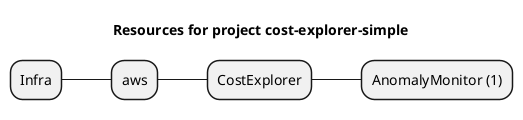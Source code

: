 @startmindmap
title Resources for project cost-explorer-simple
skinparam monochrome true
+ Infra
++ aws
+++ CostExplorer
++++ AnomalyMonitor (1)
@endmindmap